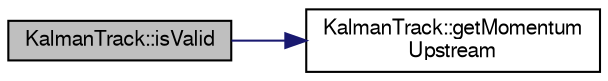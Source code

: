 digraph "KalmanTrack::isValid"
{
  bgcolor="transparent";
  edge [fontname="FreeSans",fontsize="10",labelfontname="FreeSans",labelfontsize="10"];
  node [fontname="FreeSans",fontsize="10",shape=record];
  rankdir="LR";
  Node1 [label="KalmanTrack::isValid",height=0.2,width=0.4,color="black", fillcolor="grey75", style="filled" fontcolor="black"];
  Node1 -> Node2 [color="midnightblue",fontsize="10",style="solid",fontname="FreeSans"];
  Node2 [label="KalmanTrack::getMomentum\lUpstream",height=0.2,width=0.4,color="black",URL="$d9/dc3/classKalmanTrack.html#ab362a81321fb5cc8c15d562ba5858db7"];
}
